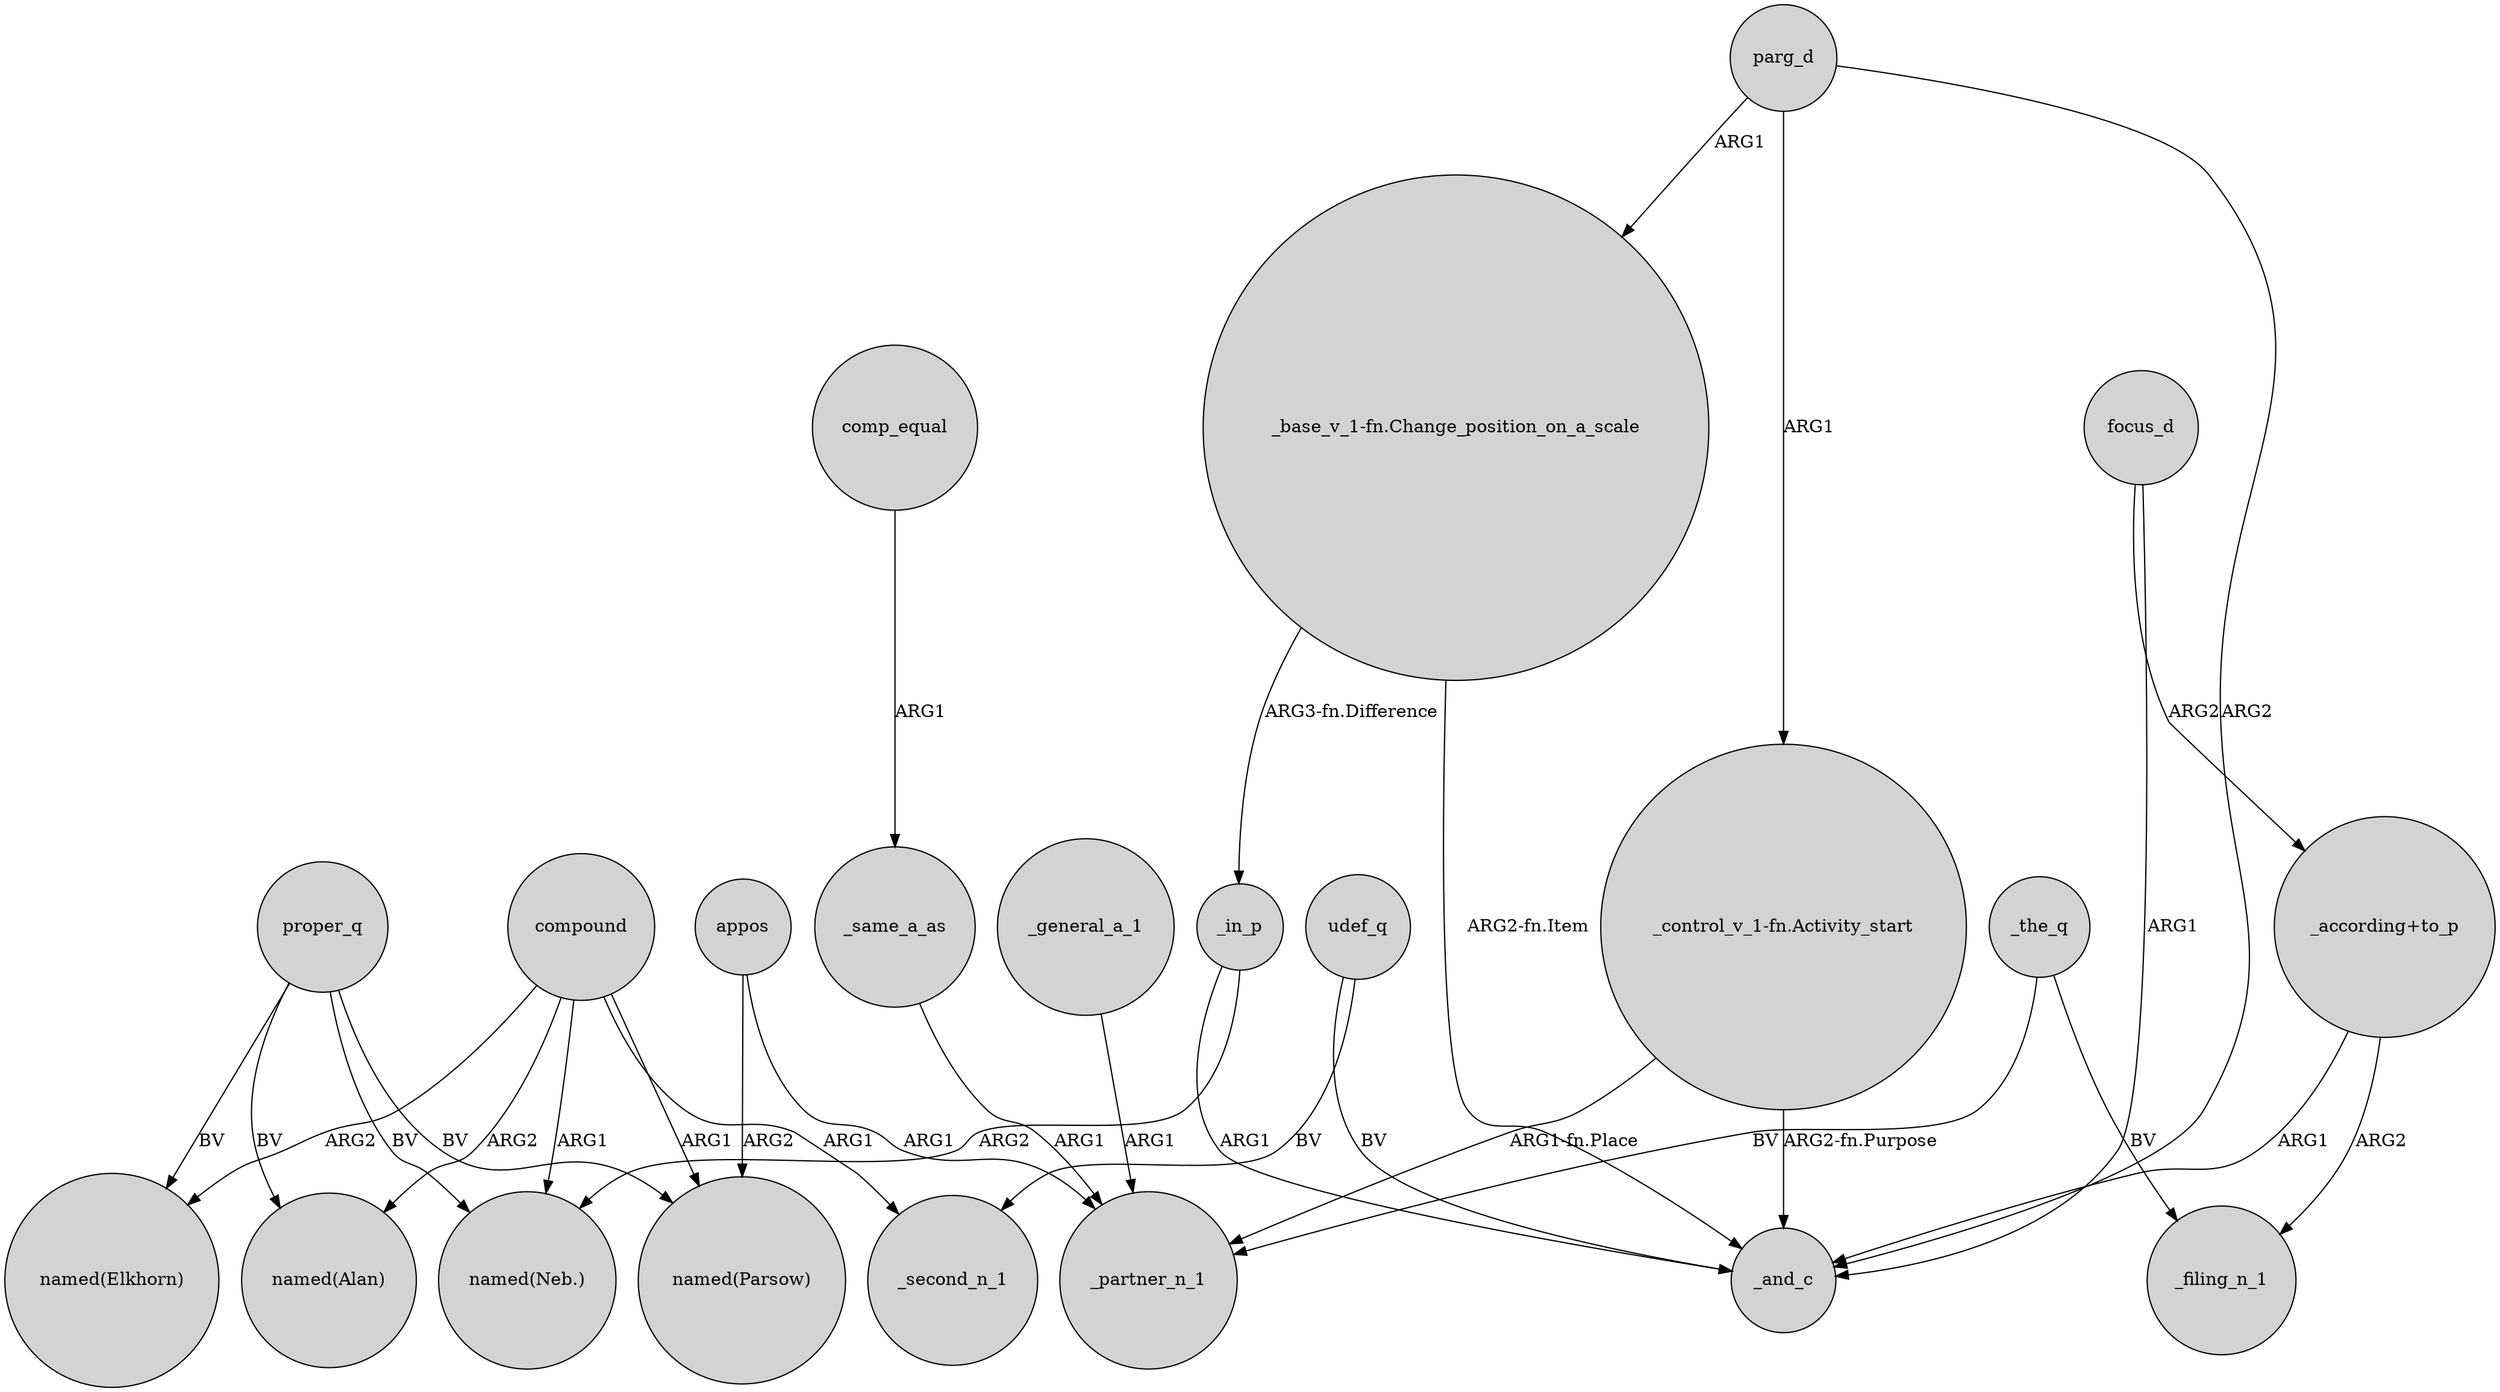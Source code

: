digraph {
	node [shape=circle style=filled]
	"_control_v_1-fn.Activity_start" -> _and_c [label="ARG2-fn.Purpose"]
	compound -> "named(Parsow)" [label=ARG1]
	_in_p -> _and_c [label=ARG1]
	parg_d -> "_base_v_1-fn.Change_position_on_a_scale" [label=ARG1]
	_the_q -> _filing_n_1 [label=BV]
	compound -> "named(Elkhorn)" [label=ARG2]
	"_according+to_p" -> _and_c [label=ARG1]
	focus_d -> "_according+to_p" [label=ARG2]
	udef_q -> _second_n_1 [label=BV]
	proper_q -> "named(Neb.)" [label=BV]
	"_control_v_1-fn.Activity_start" -> _partner_n_1 [label="ARG1-fn.Place"]
	udef_q -> _and_c [label=BV]
	_in_p -> "named(Neb.)" [label=ARG2]
	_same_a_as -> _partner_n_1 [label=ARG1]
	"_according+to_p" -> _filing_n_1 [label=ARG2]
	proper_q -> "named(Parsow)" [label=BV]
	focus_d -> _and_c [label=ARG1]
	parg_d -> _and_c [label=ARG2]
	"_base_v_1-fn.Change_position_on_a_scale" -> _and_c [label="ARG2-fn.Item"]
	appos -> _partner_n_1 [label=ARG1]
	compound -> _second_n_1 [label=ARG1]
	proper_q -> "named(Elkhorn)" [label=BV]
	appos -> "named(Parsow)" [label=ARG2]
	proper_q -> "named(Alan)" [label=BV]
	_general_a_1 -> _partner_n_1 [label=ARG1]
	compound -> "named(Alan)" [label=ARG2]
	comp_equal -> _same_a_as [label=ARG1]
	parg_d -> "_control_v_1-fn.Activity_start" [label=ARG1]
	"_base_v_1-fn.Change_position_on_a_scale" -> _in_p [label="ARG3-fn.Difference"]
	compound -> "named(Neb.)" [label=ARG1]
	_the_q -> _partner_n_1 [label=BV]
}

